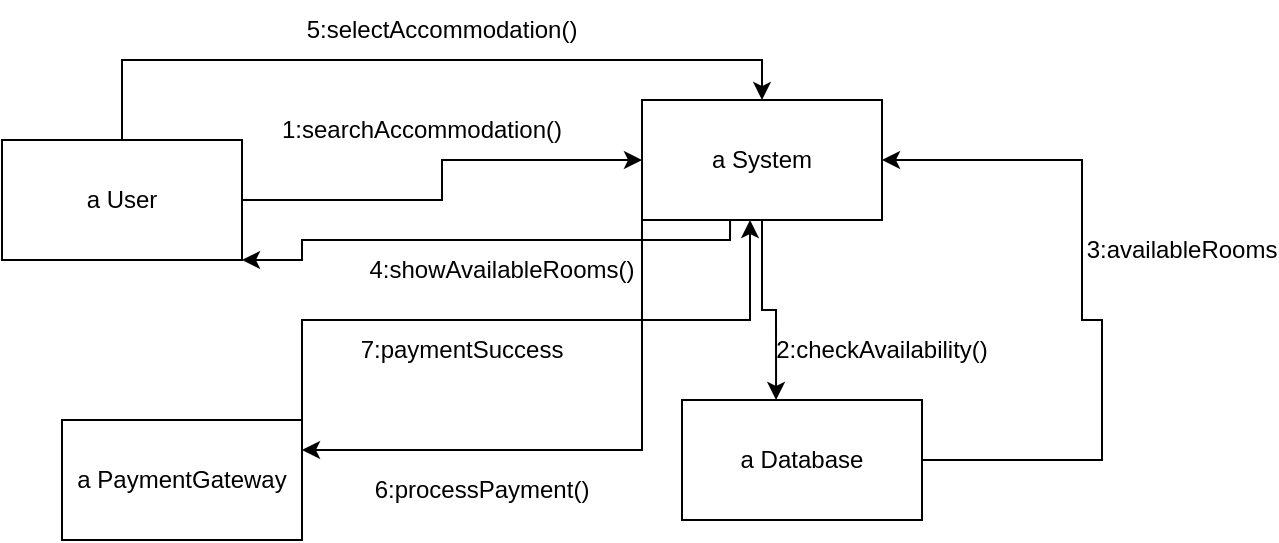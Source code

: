 <mxfile version="26.2.14">
  <diagram name="Page-1" id="whmqGY4SYyNGSYdWR_lF">
    <mxGraphModel dx="872" dy="431" grid="1" gridSize="10" guides="1" tooltips="1" connect="1" arrows="1" fold="1" page="1" pageScale="1" pageWidth="1169" pageHeight="1654" math="0" shadow="0">
      <root>
        <mxCell id="0" />
        <mxCell id="1" parent="0" />
        <mxCell id="69c52RLA4Q5R5ii8PC6J-5" style="edgeStyle=orthogonalEdgeStyle;rounded=0;orthogonalLoop=1;jettySize=auto;html=1;entryX=0;entryY=0.5;entryDx=0;entryDy=0;" edge="1" parent="1" source="69c52RLA4Q5R5ii8PC6J-1" target="69c52RLA4Q5R5ii8PC6J-4">
          <mxGeometry relative="1" as="geometry" />
        </mxCell>
        <mxCell id="69c52RLA4Q5R5ii8PC6J-13" style="edgeStyle=orthogonalEdgeStyle;rounded=0;orthogonalLoop=1;jettySize=auto;html=1;entryX=0.5;entryY=0;entryDx=0;entryDy=0;" edge="1" parent="1" source="69c52RLA4Q5R5ii8PC6J-1" target="69c52RLA4Q5R5ii8PC6J-4">
          <mxGeometry relative="1" as="geometry">
            <Array as="points">
              <mxPoint x="250" y="50" />
              <mxPoint x="570" y="50" />
            </Array>
          </mxGeometry>
        </mxCell>
        <mxCell id="69c52RLA4Q5R5ii8PC6J-1" value="a User" style="rounded=0;whiteSpace=wrap;html=1;" vertex="1" parent="1">
          <mxGeometry x="190" y="90" width="120" height="60" as="geometry" />
        </mxCell>
        <mxCell id="69c52RLA4Q5R5ii8PC6J-9" style="edgeStyle=orthogonalEdgeStyle;rounded=0;orthogonalLoop=1;jettySize=auto;html=1;entryX=1;entryY=0.5;entryDx=0;entryDy=0;" edge="1" parent="1" source="69c52RLA4Q5R5ii8PC6J-2" target="69c52RLA4Q5R5ii8PC6J-4">
          <mxGeometry relative="1" as="geometry">
            <mxPoint x="640" y="100" as="targetPoint" />
            <Array as="points">
              <mxPoint x="740" y="250" />
              <mxPoint x="740" y="180" />
              <mxPoint x="730" y="180" />
              <mxPoint x="730" y="100" />
            </Array>
          </mxGeometry>
        </mxCell>
        <mxCell id="69c52RLA4Q5R5ii8PC6J-2" value="a Database" style="rounded=0;whiteSpace=wrap;html=1;" vertex="1" parent="1">
          <mxGeometry x="530" y="220" width="120" height="60" as="geometry" />
        </mxCell>
        <mxCell id="69c52RLA4Q5R5ii8PC6J-3" value="a&amp;nbsp;PaymentGateway" style="rounded=0;whiteSpace=wrap;html=1;" vertex="1" parent="1">
          <mxGeometry x="220" y="230" width="120" height="60" as="geometry" />
        </mxCell>
        <mxCell id="69c52RLA4Q5R5ii8PC6J-11" style="edgeStyle=orthogonalEdgeStyle;rounded=0;orthogonalLoop=1;jettySize=auto;html=1;entryX=1;entryY=1;entryDx=0;entryDy=0;exitX=0.117;exitY=0.983;exitDx=0;exitDy=0;exitPerimeter=0;" edge="1" parent="1" target="69c52RLA4Q5R5ii8PC6J-1">
          <mxGeometry relative="1" as="geometry">
            <mxPoint x="554.04" y="128.98" as="sourcePoint" />
            <mxPoint x="340" y="150" as="targetPoint" />
            <Array as="points">
              <mxPoint x="554" y="140" />
              <mxPoint x="340" y="140" />
              <mxPoint x="340" y="150" />
            </Array>
          </mxGeometry>
        </mxCell>
        <mxCell id="69c52RLA4Q5R5ii8PC6J-15" style="edgeStyle=orthogonalEdgeStyle;rounded=0;orthogonalLoop=1;jettySize=auto;html=1;exitX=0;exitY=1;exitDx=0;exitDy=0;entryX=1;entryY=0.25;entryDx=0;entryDy=0;" edge="1" parent="1" source="69c52RLA4Q5R5ii8PC6J-4" target="69c52RLA4Q5R5ii8PC6J-3">
          <mxGeometry relative="1" as="geometry" />
        </mxCell>
        <mxCell id="69c52RLA4Q5R5ii8PC6J-4" value="a System" style="rounded=0;whiteSpace=wrap;html=1;" vertex="1" parent="1">
          <mxGeometry x="510" y="70" width="120" height="60" as="geometry" />
        </mxCell>
        <mxCell id="69c52RLA4Q5R5ii8PC6J-6" value="1:searchAccommodation()" style="text;html=1;align=center;verticalAlign=middle;whiteSpace=wrap;rounded=0;" vertex="1" parent="1">
          <mxGeometry x="370" y="70" width="60" height="30" as="geometry" />
        </mxCell>
        <mxCell id="69c52RLA4Q5R5ii8PC6J-7" style="edgeStyle=orthogonalEdgeStyle;rounded=0;orthogonalLoop=1;jettySize=auto;html=1;entryX=0.392;entryY=0;entryDx=0;entryDy=0;entryPerimeter=0;" edge="1" parent="1" source="69c52RLA4Q5R5ii8PC6J-4" target="69c52RLA4Q5R5ii8PC6J-2">
          <mxGeometry relative="1" as="geometry" />
        </mxCell>
        <mxCell id="69c52RLA4Q5R5ii8PC6J-8" value="2:checkAvailability()" style="text;html=1;align=center;verticalAlign=middle;whiteSpace=wrap;rounded=0;" vertex="1" parent="1">
          <mxGeometry x="600" y="180" width="60" height="30" as="geometry" />
        </mxCell>
        <mxCell id="69c52RLA4Q5R5ii8PC6J-10" value="3:availableRooms" style="text;html=1;align=center;verticalAlign=middle;whiteSpace=wrap;rounded=0;" vertex="1" parent="1">
          <mxGeometry x="750" y="130" width="60" height="30" as="geometry" />
        </mxCell>
        <mxCell id="69c52RLA4Q5R5ii8PC6J-12" value="4:showAvailableRooms()" style="text;html=1;align=center;verticalAlign=middle;whiteSpace=wrap;rounded=0;" vertex="1" parent="1">
          <mxGeometry x="410" y="140" width="60" height="30" as="geometry" />
        </mxCell>
        <mxCell id="69c52RLA4Q5R5ii8PC6J-14" value="5:selectAccommodation()" style="text;html=1;align=center;verticalAlign=middle;whiteSpace=wrap;rounded=0;" vertex="1" parent="1">
          <mxGeometry x="380" y="20" width="60" height="30" as="geometry" />
        </mxCell>
        <mxCell id="69c52RLA4Q5R5ii8PC6J-16" value="6:processPayment()" style="text;html=1;align=center;verticalAlign=middle;whiteSpace=wrap;rounded=0;" vertex="1" parent="1">
          <mxGeometry x="400" y="250" width="60" height="30" as="geometry" />
        </mxCell>
        <mxCell id="69c52RLA4Q5R5ii8PC6J-17" style="edgeStyle=orthogonalEdgeStyle;rounded=0;orthogonalLoop=1;jettySize=auto;html=1;exitX=1;exitY=0;exitDx=0;exitDy=0;entryX=0.45;entryY=1;entryDx=0;entryDy=0;entryPerimeter=0;" edge="1" parent="1" source="69c52RLA4Q5R5ii8PC6J-3" target="69c52RLA4Q5R5ii8PC6J-4">
          <mxGeometry relative="1" as="geometry" />
        </mxCell>
        <mxCell id="69c52RLA4Q5R5ii8PC6J-18" value="7:paymentSuccess" style="text;html=1;align=center;verticalAlign=middle;whiteSpace=wrap;rounded=0;" vertex="1" parent="1">
          <mxGeometry x="390" y="180" width="60" height="30" as="geometry" />
        </mxCell>
      </root>
    </mxGraphModel>
  </diagram>
</mxfile>
